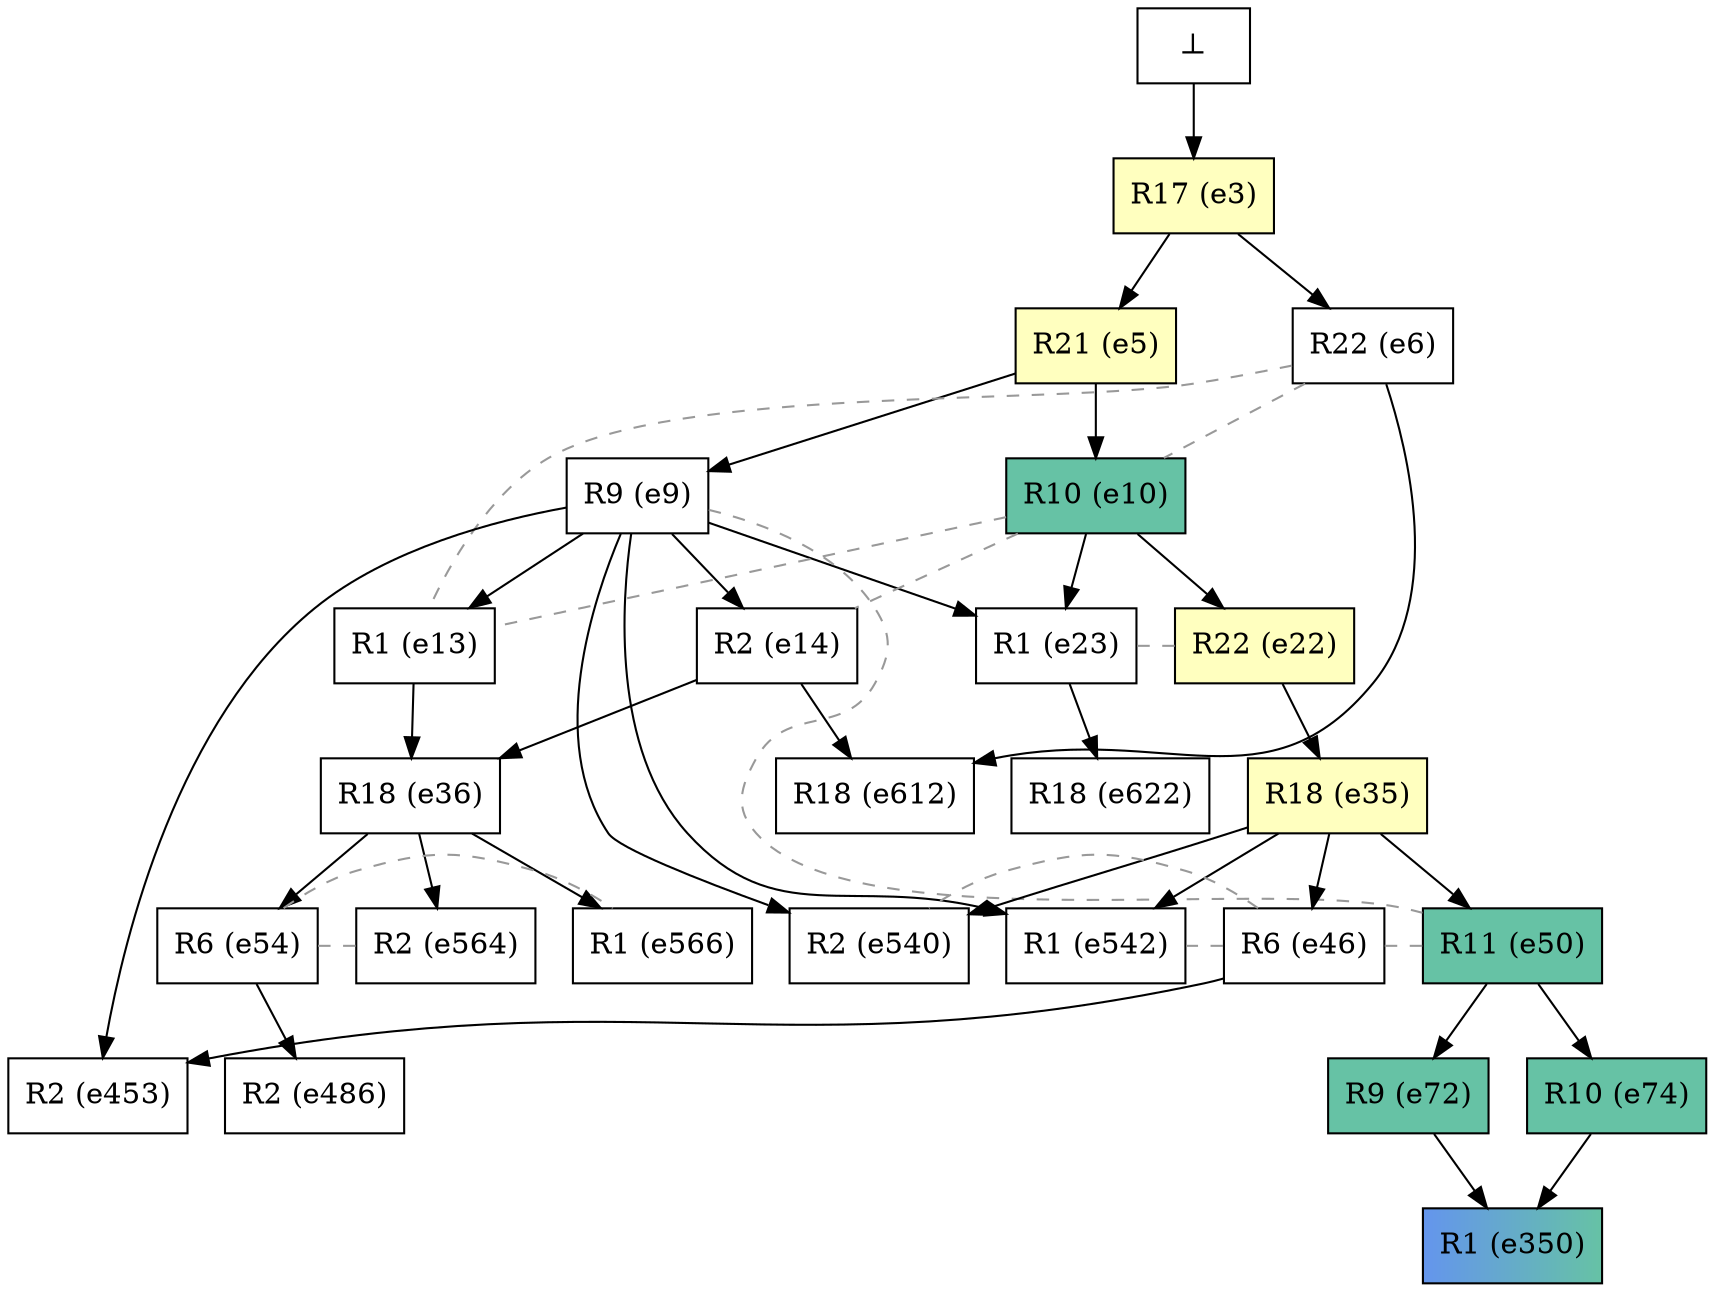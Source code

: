 digraph test {
  e3 -> e5;
  e3 -> e6;
  e5 -> e9;
  e5 -> e10;
  e9 -> e13;
  e9 -> e14;
  e10 -> e22;
  e9 -> e23;
  e10 -> e23;
  e22 -> e35;
  e13 -> e36;
  e14 -> e36;
  e35 -> e46;
  e35 -> e50;
  e36 -> e54;
  e50 -> e72;
  e50 -> e74;
  e72 -> e350;
  e74 -> e350;
  e9 -> e453;
  e46 -> e453;
  e54 -> e486;
  e9 -> e540;
  e35 -> e540;
  e9 -> e542;
  e35 -> e542;
  e36 -> e564;
  e36 -> e566;
  e6 -> e612;
  e14 -> e612;
  e23 -> e622;
  e0 -> e3;

//conflicts
  e6 -> e10 [arrowhead=none color=gray60 style=dashed constraint=false];
  e6 -> e13 [arrowhead=none color=gray60 style=dashed constraint=false];
  e9 -> e50 [arrowhead=none color=gray60 style=dashed constraint=false];
  e10 -> e13 [arrowhead=none color=gray60 style=dashed constraint=false];
  e10 -> e14 [arrowhead=none color=gray60 style=dashed constraint=false];
  e22 -> e23 [arrowhead=none color=gray60 style=dashed constraint=false];
  e46 -> e50 [arrowhead=none color=gray60 style=dashed constraint=false];
  e46 -> e540 [arrowhead=none color=gray60 style=dashed constraint=false];
  e46 -> e542 [arrowhead=none color=gray60 style=dashed constraint=false];
  e54 -> e564 [arrowhead=none color=gray60 style=dashed constraint=false];
  e54 -> e566 [arrowhead=none color=gray60 style=dashed constraint=false];

  e3 [color="black" fillcolor="#ffffbf" label="R17 (e3)" shape=box style=filled];
  e5 [color="black" fillcolor="#ffffbf" label="R21 (e5)" shape=box style=filled];
  e6 [color="black" fillcolor="white" label="R22 (e6)" shape=box style=filled];
  e9 [color="black" fillcolor="white" label="R9 (e9)" shape=box style=filled];
  e10 [color="black" fillcolor="#66c2a5" label="R10 (e10)" shape=box style=filled];
  e13 [color="black" fillcolor="white" label="R1 (e13)" shape=box style=filled];
  e14 [color="black" fillcolor="white" label="R2 (e14)" shape=box style=filled];
  e22 [color="black" fillcolor="#ffffbf" label="R22 (e22)" shape=box style=filled];
  e23 [color="black" fillcolor="white" label="R1 (e23)" shape=box style=filled];
  e35 [color="black" fillcolor="#ffffbf" label="R18 (e35)" shape=box style=filled];
  e36 [color="black" fillcolor="white" label="R18 (e36)" shape=box style=filled];
  e46 [color="black" fillcolor="white" label="R6 (e46)" shape=box style=filled];
  e50 [color="black" fillcolor="#66c2a5" label="R11 (e50)" shape=box style=filled];
  e54 [color="black" fillcolor="white" label="R6 (e54)" shape=box style=filled];
  e72 [color="black" fillcolor="#66c2a5" label="R9 (e72)" shape=box style=filled];
  e74 [color="black" fillcolor="#66c2a5" label="R10 (e74)" shape=box style=filled];
  e350 [color=black fillcolor="cornflowerblue:#66c2a5" label="R1 (e350)" shape=box style=filled];
  e453 [color=black fillcolor="white:white" label="R2 (e453)" shape=box style=filled];
  e486 [color=black fillcolor="white:white" label="R2 (e486)" shape=box style=filled];
  e540 [color=black fillcolor="white:white" label="R2 (e540)" shape=box style=filled];
  e542 [color=black fillcolor="white:white" label="R1 (e542)" shape=box style=filled];
  e564 [color=black fillcolor="white:white" label="R2 (e564)" shape=box style=filled];
  e566 [color=black fillcolor="white:white" label="R1 (e566)" shape=box style=filled];
  e612 [color=black fillcolor="white:white" label="R18 (e612)" shape=box style=filled];
  e622 [color=black fillcolor="white:white" label="R18 (e622)" shape=box style=filled];
  e0 [fillcolor=white label="⊥" shape=box style=filled];
}

